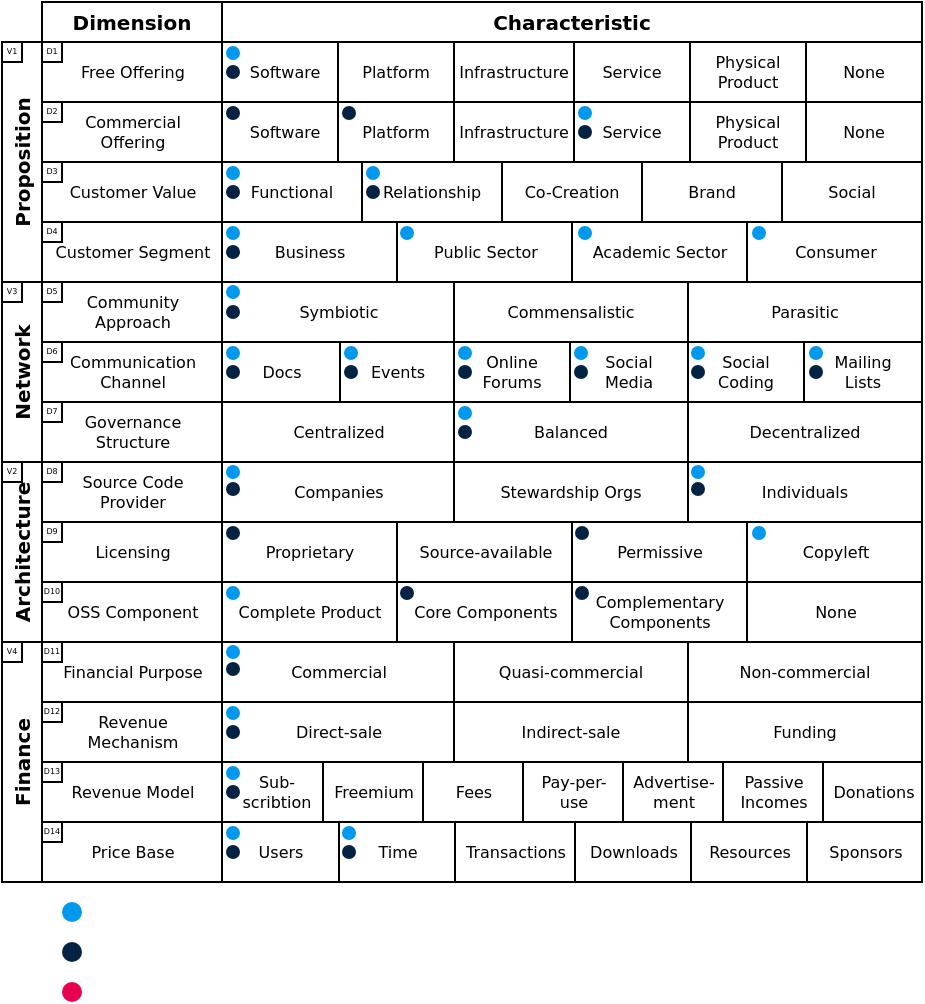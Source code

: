 <mxfile version="22.0.4" type="github">
  <diagram name="Page-1" id="SCQJHe9sd6EOSC_qQugK">
    <mxGraphModel dx="1155" dy="635" grid="1" gridSize="10" guides="1" tooltips="1" connect="1" arrows="1" fold="1" page="1" pageScale="1" pageWidth="1169" pageHeight="827" math="0" shadow="0">
      <root>
        <mxCell id="0" />
        <mxCell id="1" parent="0" />
        <mxCell id="ipYfFPXiMJlrNdfT-qaj-1" value="" style="rounded=0;whiteSpace=wrap;html=1;" vertex="1" parent="1">
          <mxGeometry x="350" y="114" width="440" height="436" as="geometry" />
        </mxCell>
        <mxCell id="ipYfFPXiMJlrNdfT-qaj-2" value="&lt;font style=&quot;font-size: 10px;&quot;&gt;Dimension&lt;/font&gt;" style="rounded=0;whiteSpace=wrap;html=1;fontFamily=DejaVu Sans;fontSource=https%3A%2F%2Fsfs.lukasgabriel.net%2FDejaVuSans.woff;fontSize=10;spacing=6;spacingTop=1;spacingLeft=1;spacingBottom=1;spacingRight=1;fontStyle=1" vertex="1" parent="1">
          <mxGeometry x="350" y="110" width="90" height="20" as="geometry" />
        </mxCell>
        <mxCell id="ipYfFPXiMJlrNdfT-qaj-3" value="&lt;font style=&quot;font-size: 10px;&quot;&gt;Characteristic&lt;/font&gt;" style="rounded=0;whiteSpace=wrap;html=1;fontFamily=DejaVu Sans;fontSource=https%3A%2F%2Fsfs.lukasgabriel.net%2FDejaVuSans.woff;fontSize=10;spacing=6;spacingTop=1;spacingLeft=1;spacingBottom=1;spacingRight=1;fontStyle=1" vertex="1" parent="1">
          <mxGeometry x="440" y="110" width="350" height="20" as="geometry" />
        </mxCell>
        <mxCell id="ipYfFPXiMJlrNdfT-qaj-19" value="Proposition" style="rounded=0;whiteSpace=wrap;html=1;horizontal=0;spacingTop=1;spacingLeft=1;spacingBottom=1;spacingRight=1;spacing=6;fontSize=10;fontFamily=DejaVu Sans;fontSource=https%3A%2F%2Fsfs.lukasgabriel.net%2FDejaVuSans.woff;fontStyle=1" vertex="1" parent="1">
          <mxGeometry x="330" y="130" width="20" height="120" as="geometry" />
        </mxCell>
        <mxCell id="ipYfFPXiMJlrNdfT-qaj-20" value="Network" style="rounded=0;whiteSpace=wrap;html=1;horizontal=0;spacingTop=1;spacingLeft=1;spacingBottom=1;spacingRight=1;spacing=6;fontSize=10;fontFamily=DejaVu Sans;fontSource=https%3A%2F%2Fsfs.lukasgabriel.net%2FDejaVuSans.woff;fontStyle=1" vertex="1" parent="1">
          <mxGeometry x="330" y="250" width="20" height="90" as="geometry" />
        </mxCell>
        <mxCell id="ipYfFPXiMJlrNdfT-qaj-21" value="Architecture" style="rounded=0;whiteSpace=wrap;html=1;horizontal=0;spacingTop=1;spacingLeft=1;spacingBottom=1;spacingRight=1;spacing=6;fontSize=10;fontFamily=DejaVu Sans;fontSource=https%3A%2F%2Fsfs.lukasgabriel.net%2FDejaVuSans.woff;fontStyle=1" vertex="1" parent="1">
          <mxGeometry x="330" y="340" width="20" height="90" as="geometry" />
        </mxCell>
        <mxCell id="ipYfFPXiMJlrNdfT-qaj-22" value="Finance" style="rounded=0;whiteSpace=wrap;html=1;horizontal=0;spacingTop=1;spacingLeft=1;spacingBottom=1;spacingRight=1;spacing=6;fontSize=10;fontFamily=DejaVu Sans;fontSource=https%3A%2F%2Fsfs.lukasgabriel.net%2FDejaVuSans.woff;fontStyle=1" vertex="1" parent="1">
          <mxGeometry x="330" y="430" width="20" height="120" as="geometry" />
        </mxCell>
        <mxCell id="ipYfFPXiMJlrNdfT-qaj-23" value="D6" style="group;fontSize=6;" vertex="1" connectable="0" parent="1">
          <mxGeometry x="350" y="130" width="90" height="420" as="geometry" />
        </mxCell>
        <mxCell id="ipYfFPXiMJlrNdfT-qaj-4" value="&lt;font style=&quot;font-size: 8px;&quot;&gt;Free Offering&lt;/font&gt;" style="rounded=0;whiteSpace=wrap;html=1;align=center;fontSize=8;fontFamily=DejaVu Sans;fontSource=https%3A%2F%2Fsfs.lukasgabriel.net%2FDejaVuSans.woff;fontColor=default;verticalAlign=middle;labelPosition=center;verticalLabelPosition=middle;spacing=6;spacingTop=1;spacingLeft=1;spacingBottom=1;" vertex="1" parent="ipYfFPXiMJlrNdfT-qaj-23">
          <mxGeometry width="90" height="30" as="geometry" />
        </mxCell>
        <mxCell id="ipYfFPXiMJlrNdfT-qaj-5" value="Commercial Offering" style="rounded=0;whiteSpace=wrap;html=1;fontSize=8;align=center;verticalAlign=middle;fontFamily=DejaVu Sans;fontSource=https%3A%2F%2Fsfs.lukasgabriel.net%2FDejaVuSans.woff;fontColor=default;labelPosition=center;verticalLabelPosition=middle;spacing=6;spacingTop=1;spacingLeft=1;spacingBottom=1;" vertex="1" parent="ipYfFPXiMJlrNdfT-qaj-23">
          <mxGeometry y="30" width="90" height="30" as="geometry" />
        </mxCell>
        <mxCell id="ipYfFPXiMJlrNdfT-qaj-6" value="Customer Value" style="rounded=0;whiteSpace=wrap;html=1;fontSize=8;align=center;verticalAlign=middle;fontFamily=DejaVu Sans;fontSource=https%3A%2F%2Fsfs.lukasgabriel.net%2FDejaVuSans.woff;fontColor=default;labelPosition=center;verticalLabelPosition=middle;spacing=6;spacingTop=1;spacingLeft=1;spacingBottom=1;" vertex="1" parent="ipYfFPXiMJlrNdfT-qaj-23">
          <mxGeometry y="60" width="90" height="30" as="geometry" />
        </mxCell>
        <mxCell id="ipYfFPXiMJlrNdfT-qaj-7" value="Customer Segment" style="rounded=0;whiteSpace=wrap;html=1;fontSize=8;align=center;verticalAlign=middle;fontFamily=DejaVu Sans;fontSource=https%3A%2F%2Fsfs.lukasgabriel.net%2FDejaVuSans.woff;fontColor=default;labelPosition=center;verticalLabelPosition=middle;spacing=6;spacingTop=1;spacingLeft=1;spacingBottom=1;" vertex="1" parent="ipYfFPXiMJlrNdfT-qaj-23">
          <mxGeometry y="90" width="90" height="30" as="geometry" />
        </mxCell>
        <mxCell id="ipYfFPXiMJlrNdfT-qaj-8" value="Community Approach" style="rounded=0;whiteSpace=wrap;html=1;fontSize=8;verticalAlign=middle;align=center;fontFamily=DejaVu Sans;fontSource=https%3A%2F%2Fsfs.lukasgabriel.net%2FDejaVuSans.woff;fontColor=default;labelPosition=center;verticalLabelPosition=middle;spacing=6;spacingTop=1;spacingLeft=1;spacingBottom=1;" vertex="1" parent="ipYfFPXiMJlrNdfT-qaj-23">
          <mxGeometry y="120" width="90" height="30" as="geometry" />
        </mxCell>
        <mxCell id="ipYfFPXiMJlrNdfT-qaj-9" value="Communication Channel" style="rounded=0;whiteSpace=wrap;html=1;fontSize=8;verticalAlign=middle;align=center;fontFamily=DejaVu Sans;fontSource=https%3A%2F%2Fsfs.lukasgabriel.net%2FDejaVuSans.woff;fontColor=default;labelPosition=center;verticalLabelPosition=middle;spacing=6;spacingTop=1;spacingLeft=1;spacingBottom=1;" vertex="1" parent="ipYfFPXiMJlrNdfT-qaj-23">
          <mxGeometry y="150" width="90" height="30" as="geometry" />
        </mxCell>
        <mxCell id="ipYfFPXiMJlrNdfT-qaj-10" value="Governance Structure" style="rounded=0;whiteSpace=wrap;html=1;fontSize=8;verticalAlign=middle;align=center;fontFamily=DejaVu Sans;fontSource=https%3A%2F%2Fsfs.lukasgabriel.net%2FDejaVuSans.woff;fontColor=default;labelPosition=center;verticalLabelPosition=middle;spacing=6;spacingTop=1;spacingLeft=1;spacingBottom=1;" vertex="1" parent="ipYfFPXiMJlrNdfT-qaj-23">
          <mxGeometry y="180" width="90" height="30" as="geometry" />
        </mxCell>
        <mxCell id="ipYfFPXiMJlrNdfT-qaj-11" value="Source Code Provider" style="rounded=0;whiteSpace=wrap;html=1;fontSize=8;align=center;fontFamily=DejaVu Sans;fontSource=https%3A%2F%2Fsfs.lukasgabriel.net%2FDejaVuSans.woff;fontColor=default;verticalAlign=middle;labelPosition=center;verticalLabelPosition=middle;spacing=6;spacingTop=1;spacingLeft=1;spacingBottom=1;" vertex="1" parent="ipYfFPXiMJlrNdfT-qaj-23">
          <mxGeometry y="210" width="90" height="30" as="geometry" />
        </mxCell>
        <mxCell id="ipYfFPXiMJlrNdfT-qaj-12" value="Licensing" style="rounded=0;whiteSpace=wrap;html=1;fontSize=8;align=center;fontFamily=DejaVu Sans;fontSource=https%3A%2F%2Fsfs.lukasgabriel.net%2FDejaVuSans.woff;fontColor=default;verticalAlign=middle;labelPosition=center;verticalLabelPosition=middle;spacing=6;spacingTop=1;spacingLeft=1;spacingBottom=1;" vertex="1" parent="ipYfFPXiMJlrNdfT-qaj-23">
          <mxGeometry y="240" width="90" height="30" as="geometry" />
        </mxCell>
        <mxCell id="ipYfFPXiMJlrNdfT-qaj-13" value="OSS Component" style="rounded=0;whiteSpace=wrap;html=1;fontSize=8;align=center;fontFamily=DejaVu Sans;fontSource=https%3A%2F%2Fsfs.lukasgabriel.net%2FDejaVuSans.woff;fontColor=default;verticalAlign=middle;labelPosition=center;verticalLabelPosition=middle;spacing=6;spacingTop=1;spacingLeft=1;spacingBottom=1;" vertex="1" parent="ipYfFPXiMJlrNdfT-qaj-23">
          <mxGeometry y="270" width="90" height="30" as="geometry" />
        </mxCell>
        <mxCell id="ipYfFPXiMJlrNdfT-qaj-14" value="Financial Purpose" style="rounded=0;whiteSpace=wrap;html=1;fontSize=8;align=center;fontFamily=DejaVu Sans;fontSource=https%3A%2F%2Fsfs.lukasgabriel.net%2FDejaVuSans.woff;fontColor=default;verticalAlign=middle;labelPosition=center;verticalLabelPosition=middle;spacing=6;spacingTop=1;spacingLeft=1;spacingBottom=1;" vertex="1" parent="ipYfFPXiMJlrNdfT-qaj-23">
          <mxGeometry y="300" width="90" height="30" as="geometry" />
        </mxCell>
        <mxCell id="ipYfFPXiMJlrNdfT-qaj-15" value="Revenue Mechanism" style="rounded=0;whiteSpace=wrap;html=1;fontSize=8;align=center;fontFamily=DejaVu Sans;fontSource=https%3A%2F%2Fsfs.lukasgabriel.net%2FDejaVuSans.woff;fontColor=default;verticalAlign=middle;labelPosition=center;verticalLabelPosition=middle;spacing=6;spacingTop=1;spacingLeft=1;spacingBottom=1;" vertex="1" parent="ipYfFPXiMJlrNdfT-qaj-23">
          <mxGeometry y="330" width="90" height="30" as="geometry" />
        </mxCell>
        <mxCell id="ipYfFPXiMJlrNdfT-qaj-16" value="Revenue Model" style="rounded=0;whiteSpace=wrap;html=1;fontSize=8;align=center;fontFamily=DejaVu Sans;fontSource=https%3A%2F%2Fsfs.lukasgabriel.net%2FDejaVuSans.woff;fontColor=default;verticalAlign=middle;labelPosition=center;verticalLabelPosition=middle;spacing=6;spacingTop=1;spacingLeft=1;spacingBottom=1;" vertex="1" parent="ipYfFPXiMJlrNdfT-qaj-23">
          <mxGeometry y="360" width="90" height="30" as="geometry" />
        </mxCell>
        <mxCell id="ipYfFPXiMJlrNdfT-qaj-17" value="Price Base" style="rounded=0;whiteSpace=wrap;html=1;fontSize=8;align=center;fontFamily=DejaVu Sans;fontSource=https%3A%2F%2Fsfs.lukasgabriel.net%2FDejaVuSans.woff;fontColor=default;verticalAlign=middle;labelPosition=center;verticalLabelPosition=middle;spacing=6;spacingTop=1;spacingLeft=1;spacingBottom=1;" vertex="1" parent="ipYfFPXiMJlrNdfT-qaj-23">
          <mxGeometry y="390" width="90" height="30" as="geometry" />
        </mxCell>
        <mxCell id="ipYfFPXiMJlrNdfT-qaj-24" value="D1" style="rounded=0;whiteSpace=wrap;html=1;fontSize=4;fontFamily=DejaVu Sans;fontSource=https%3A%2F%2Fsfs.lukasgabriel.net%2FDejaVuSans.woff;" vertex="1" parent="ipYfFPXiMJlrNdfT-qaj-23">
          <mxGeometry width="10" height="10" as="geometry" />
        </mxCell>
        <mxCell id="ipYfFPXiMJlrNdfT-qaj-57" value="D2" style="rounded=0;whiteSpace=wrap;html=1;fontSize=4;fontFamily=DejaVu Sans;fontSource=https%3A%2F%2Fsfs.lukasgabriel.net%2FDejaVuSans.woff;" vertex="1" parent="ipYfFPXiMJlrNdfT-qaj-23">
          <mxGeometry y="30" width="10" height="10" as="geometry" />
        </mxCell>
        <mxCell id="ipYfFPXiMJlrNdfT-qaj-58" value="D3" style="rounded=0;whiteSpace=wrap;html=1;fontSize=4;fontFamily=DejaVu Sans;fontSource=https%3A%2F%2Fsfs.lukasgabriel.net%2FDejaVuSans.woff;" vertex="1" parent="ipYfFPXiMJlrNdfT-qaj-23">
          <mxGeometry y="60" width="10" height="10" as="geometry" />
        </mxCell>
        <mxCell id="ipYfFPXiMJlrNdfT-qaj-59" value="D4" style="rounded=0;whiteSpace=wrap;html=1;fontSize=4;fontFamily=DejaVu Sans;fontSource=https%3A%2F%2Fsfs.lukasgabriel.net%2FDejaVuSans.woff;" vertex="1" parent="ipYfFPXiMJlrNdfT-qaj-23">
          <mxGeometry y="90" width="10" height="10" as="geometry" />
        </mxCell>
        <mxCell id="ipYfFPXiMJlrNdfT-qaj-60" value="D5" style="rounded=0;whiteSpace=wrap;html=1;fontSize=4;fontFamily=DejaVu Sans;fontSource=https%3A%2F%2Fsfs.lukasgabriel.net%2FDejaVuSans.woff;" vertex="1" parent="ipYfFPXiMJlrNdfT-qaj-23">
          <mxGeometry y="120" width="10" height="10" as="geometry" />
        </mxCell>
        <mxCell id="ipYfFPXiMJlrNdfT-qaj-61" value="D6" style="rounded=0;whiteSpace=wrap;html=1;fontSize=4;fontFamily=DejaVu Sans;fontSource=https%3A%2F%2Fsfs.lukasgabriel.net%2FDejaVuSans.woff;" vertex="1" parent="ipYfFPXiMJlrNdfT-qaj-23">
          <mxGeometry y="150" width="10" height="10" as="geometry" />
        </mxCell>
        <mxCell id="ipYfFPXiMJlrNdfT-qaj-62" value="D7" style="rounded=0;whiteSpace=wrap;html=1;fontSize=4;fontFamily=DejaVu Sans;fontSource=https%3A%2F%2Fsfs.lukasgabriel.net%2FDejaVuSans.woff;" vertex="1" parent="ipYfFPXiMJlrNdfT-qaj-23">
          <mxGeometry y="180" width="10" height="10" as="geometry" />
        </mxCell>
        <mxCell id="ipYfFPXiMJlrNdfT-qaj-63" value="D8" style="rounded=0;whiteSpace=wrap;html=1;fontSize=4;fontFamily=DejaVu Sans;fontSource=https%3A%2F%2Fsfs.lukasgabriel.net%2FDejaVuSans.woff;" vertex="1" parent="ipYfFPXiMJlrNdfT-qaj-23">
          <mxGeometry y="210" width="10" height="10" as="geometry" />
        </mxCell>
        <mxCell id="ipYfFPXiMJlrNdfT-qaj-64" value="D9" style="rounded=0;whiteSpace=wrap;html=1;fontSize=4;fontFamily=DejaVu Sans;fontSource=https%3A%2F%2Fsfs.lukasgabriel.net%2FDejaVuSans.woff;" vertex="1" parent="ipYfFPXiMJlrNdfT-qaj-23">
          <mxGeometry y="240" width="10" height="10" as="geometry" />
        </mxCell>
        <mxCell id="ipYfFPXiMJlrNdfT-qaj-65" value="D10" style="rounded=0;whiteSpace=wrap;html=1;fontSize=4;fontFamily=DejaVu Sans;fontSource=https%3A%2F%2Fsfs.lukasgabriel.net%2FDejaVuSans.woff;" vertex="1" parent="ipYfFPXiMJlrNdfT-qaj-23">
          <mxGeometry y="270" width="10" height="10" as="geometry" />
        </mxCell>
        <mxCell id="ipYfFPXiMJlrNdfT-qaj-66" value="D11" style="rounded=0;whiteSpace=wrap;html=1;fontSize=4;fontFamily=DejaVu Sans;fontSource=https%3A%2F%2Fsfs.lukasgabriel.net%2FDejaVuSans.woff;" vertex="1" parent="ipYfFPXiMJlrNdfT-qaj-23">
          <mxGeometry y="300" width="10" height="10" as="geometry" />
        </mxCell>
        <mxCell id="ipYfFPXiMJlrNdfT-qaj-67" value="D12" style="rounded=0;whiteSpace=wrap;html=1;fontSize=4;fontFamily=DejaVu Sans;fontSource=https%3A%2F%2Fsfs.lukasgabriel.net%2FDejaVuSans.woff;" vertex="1" parent="ipYfFPXiMJlrNdfT-qaj-23">
          <mxGeometry y="330" width="10" height="10" as="geometry" />
        </mxCell>
        <mxCell id="ipYfFPXiMJlrNdfT-qaj-68" value="D13" style="rounded=0;whiteSpace=wrap;html=1;fontSize=4;fontFamily=DejaVu Sans;fontSource=https%3A%2F%2Fsfs.lukasgabriel.net%2FDejaVuSans.woff;" vertex="1" parent="ipYfFPXiMJlrNdfT-qaj-23">
          <mxGeometry y="360" width="10" height="10" as="geometry" />
        </mxCell>
        <mxCell id="ipYfFPXiMJlrNdfT-qaj-69" value="D14" style="rounded=0;whiteSpace=wrap;html=1;fontSize=4;fontFamily=DejaVu Sans;fontSource=https%3A%2F%2Fsfs.lukasgabriel.net%2FDejaVuSans.woff;" vertex="1" parent="ipYfFPXiMJlrNdfT-qaj-23">
          <mxGeometry y="390" width="10" height="10" as="geometry" />
        </mxCell>
        <mxCell id="ipYfFPXiMJlrNdfT-qaj-99" value="V3" style="rounded=0;whiteSpace=wrap;html=1;fontSize=4;fontFamily=DejaVu Sans;fontSource=https%3A%2F%2Fsfs.lukasgabriel.net%2FDejaVuSans.woff;" vertex="1" parent="1">
          <mxGeometry x="330" y="250" width="10" height="10" as="geometry" />
        </mxCell>
        <mxCell id="ipYfFPXiMJlrNdfT-qaj-100" value="V2" style="rounded=0;whiteSpace=wrap;html=1;fontSize=4;fontFamily=DejaVu Sans;fontSource=https%3A%2F%2Fsfs.lukasgabriel.net%2FDejaVuSans.woff;" vertex="1" parent="1">
          <mxGeometry x="330" y="340" width="10" height="10" as="geometry" />
        </mxCell>
        <mxCell id="ipYfFPXiMJlrNdfT-qaj-101" value="V4" style="rounded=0;whiteSpace=wrap;html=1;fontSize=4;fontFamily=DejaVu Sans;fontSource=https%3A%2F%2Fsfs.lukasgabriel.net%2FDejaVuSans.woff;" vertex="1" parent="1">
          <mxGeometry x="330" y="430" width="10" height="10" as="geometry" />
        </mxCell>
        <mxCell id="ipYfFPXiMJlrNdfT-qaj-102" value="V1" style="rounded=0;whiteSpace=wrap;html=1;fontSize=4;fontFamily=DejaVu Sans;fontSource=https%3A%2F%2Fsfs.lukasgabriel.net%2FDejaVuSans.woff;" vertex="1" parent="1">
          <mxGeometry x="330" y="130" width="10" height="10" as="geometry" />
        </mxCell>
        <mxCell id="ipYfFPXiMJlrNdfT-qaj-103" value="Software" style="rounded=0;whiteSpace=wrap;html=1;fontSize=8;fontFamily=DejaVu Sans;fontSource=https%3A%2F%2Fsfs.lukasgabriel.net%2FDejaVuSans.woff;spacingTop=1;spacingLeft=1;spacingBottom=1;spacingRight=1;spacing=6;verticalAlign=middle;" vertex="1" parent="1">
          <mxGeometry x="440" y="130" width="63" height="30" as="geometry" />
        </mxCell>
        <mxCell id="ipYfFPXiMJlrNdfT-qaj-104" value="Platform" style="rounded=0;whiteSpace=wrap;html=1;fontSize=8;fontFamily=DejaVu Sans;fontSource=https%3A%2F%2Fsfs.lukasgabriel.net%2FDejaVuSans.woff;spacingTop=1;spacingLeft=1;spacingBottom=1;spacingRight=1;spacing=6;verticalAlign=middle;" vertex="1" parent="1">
          <mxGeometry x="498" y="130" width="58" height="30" as="geometry" />
        </mxCell>
        <mxCell id="ipYfFPXiMJlrNdfT-qaj-105" value="Infrastructure" style="rounded=0;whiteSpace=wrap;html=1;fontSize=8;fontFamily=DejaVu Sans;fontSource=https%3A%2F%2Fsfs.lukasgabriel.net%2FDejaVuSans.woff;spacingTop=1;spacingLeft=1;spacingBottom=1;spacingRight=1;spacing=6;align=center;verticalAlign=middle;" vertex="1" parent="1">
          <mxGeometry x="556" y="130" width="60" height="30" as="geometry" />
        </mxCell>
        <mxCell id="ipYfFPXiMJlrNdfT-qaj-106" value="Service" style="rounded=0;whiteSpace=wrap;html=1;fontSize=8;fontFamily=DejaVu Sans;fontSource=https%3A%2F%2Fsfs.lukasgabriel.net%2FDejaVuSans.woff;spacingTop=1;spacingLeft=1;spacingBottom=1;spacingRight=1;spacing=6;verticalAlign=middle;" vertex="1" parent="1">
          <mxGeometry x="616" y="130" width="58" height="30" as="geometry" />
        </mxCell>
        <mxCell id="ipYfFPXiMJlrNdfT-qaj-107" value="Physical Product" style="rounded=0;whiteSpace=wrap;html=1;fontSize=8;fontFamily=DejaVu Sans;fontSource=https%3A%2F%2Fsfs.lukasgabriel.net%2FDejaVuSans.woff;spacingTop=1;spacingLeft=1;spacingBottom=1;spacingRight=1;spacing=6;verticalAlign=middle;" vertex="1" parent="1">
          <mxGeometry x="674" y="130" width="58" height="30" as="geometry" />
        </mxCell>
        <mxCell id="ipYfFPXiMJlrNdfT-qaj-108" value="Software" style="rounded=0;whiteSpace=wrap;html=1;fontSize=8;fontFamily=DejaVu Sans;fontSource=https%3A%2F%2Fsfs.lukasgabriel.net%2FDejaVuSans.woff;spacingTop=1;spacingLeft=1;spacingBottom=1;spacingRight=1;spacing=6;verticalAlign=middle;" vertex="1" parent="1">
          <mxGeometry x="440" y="160" width="63" height="30" as="geometry" />
        </mxCell>
        <mxCell id="ipYfFPXiMJlrNdfT-qaj-109" value="Platform" style="rounded=0;whiteSpace=wrap;html=1;fontSize=8;fontFamily=DejaVu Sans;fontSource=https%3A%2F%2Fsfs.lukasgabriel.net%2FDejaVuSans.woff;spacingTop=1;spacingLeft=1;spacingBottom=1;spacingRight=1;spacing=6;verticalAlign=middle;" vertex="1" parent="1">
          <mxGeometry x="498" y="160" width="58" height="30" as="geometry" />
        </mxCell>
        <mxCell id="ipYfFPXiMJlrNdfT-qaj-110" value="Infrastructure" style="rounded=0;whiteSpace=wrap;html=1;fontSize=8;fontFamily=DejaVu Sans;fontSource=https%3A%2F%2Fsfs.lukasgabriel.net%2FDejaVuSans.woff;spacingTop=1;spacingLeft=1;spacingBottom=1;spacingRight=1;spacing=6;align=center;verticalAlign=middle;" vertex="1" parent="1">
          <mxGeometry x="556" y="160" width="60" height="30" as="geometry" />
        </mxCell>
        <mxCell id="ipYfFPXiMJlrNdfT-qaj-111" value="Service" style="rounded=0;whiteSpace=wrap;html=1;fontSize=8;fontFamily=DejaVu Sans;fontSource=https%3A%2F%2Fsfs.lukasgabriel.net%2FDejaVuSans.woff;spacingTop=1;spacingLeft=1;spacingBottom=1;spacingRight=1;spacing=6;verticalAlign=middle;" vertex="1" parent="1">
          <mxGeometry x="616" y="160" width="58" height="30" as="geometry" />
        </mxCell>
        <mxCell id="ipYfFPXiMJlrNdfT-qaj-112" value="Physical Product" style="rounded=0;whiteSpace=wrap;html=1;fontSize=8;fontFamily=DejaVu Sans;fontSource=https%3A%2F%2Fsfs.lukasgabriel.net%2FDejaVuSans.woff;spacingTop=1;spacingLeft=1;spacingBottom=1;spacingRight=1;spacing=6;verticalAlign=middle;" vertex="1" parent="1">
          <mxGeometry x="674" y="160" width="58" height="30" as="geometry" />
        </mxCell>
        <mxCell id="ipYfFPXiMJlrNdfT-qaj-113" value="None" style="rounded=0;whiteSpace=wrap;html=1;fontSize=8;fontFamily=DejaVu Sans;fontSource=https%3A%2F%2Fsfs.lukasgabriel.net%2FDejaVuSans.woff;spacingTop=1;spacingLeft=1;spacingBottom=1;spacingRight=1;spacing=6;verticalAlign=middle;" vertex="1" parent="1">
          <mxGeometry x="732" y="130" width="58" height="30" as="geometry" />
        </mxCell>
        <mxCell id="ipYfFPXiMJlrNdfT-qaj-114" value="None" style="rounded=0;whiteSpace=wrap;html=1;fontSize=8;fontFamily=DejaVu Sans;fontSource=https%3A%2F%2Fsfs.lukasgabriel.net%2FDejaVuSans.woff;spacingTop=1;spacingLeft=1;spacingBottom=1;spacingRight=1;spacing=6;verticalAlign=middle;" vertex="1" parent="1">
          <mxGeometry x="732" y="160" width="58" height="30" as="geometry" />
        </mxCell>
        <mxCell id="ipYfFPXiMJlrNdfT-qaj-115" value="Functional" style="rounded=0;whiteSpace=wrap;html=1;fontSize=8;fontFamily=DejaVu Sans;fontSource=https%3A%2F%2Fsfs.lukasgabriel.net%2FDejaVuSans.woff;spacingTop=1;spacingLeft=1;spacingBottom=1;spacingRight=1;spacing=6;verticalAlign=middle;" vertex="1" parent="1">
          <mxGeometry x="440" y="190" width="70" height="30" as="geometry" />
        </mxCell>
        <mxCell id="ipYfFPXiMJlrNdfT-qaj-116" value="Relationship" style="rounded=0;whiteSpace=wrap;html=1;fontSize=8;fontFamily=DejaVu Sans;fontSource=https%3A%2F%2Fsfs.lukasgabriel.net%2FDejaVuSans.woff;spacingTop=1;spacingLeft=1;spacingBottom=1;spacingRight=1;spacing=6;verticalAlign=middle;" vertex="1" parent="1">
          <mxGeometry x="510" y="190" width="70" height="30" as="geometry" />
        </mxCell>
        <mxCell id="ipYfFPXiMJlrNdfT-qaj-117" value="Co-Creation" style="rounded=0;whiteSpace=wrap;html=1;fontSize=8;fontFamily=DejaVu Sans;fontSource=https%3A%2F%2Fsfs.lukasgabriel.net%2FDejaVuSans.woff;spacingTop=1;spacingLeft=1;spacingBottom=1;spacingRight=1;spacing=6;verticalAlign=middle;" vertex="1" parent="1">
          <mxGeometry x="580" y="190" width="70" height="30" as="geometry" />
        </mxCell>
        <mxCell id="ipYfFPXiMJlrNdfT-qaj-118" value="Brand" style="rounded=0;whiteSpace=wrap;html=1;fontSize=8;fontFamily=DejaVu Sans;fontSource=https%3A%2F%2Fsfs.lukasgabriel.net%2FDejaVuSans.woff;spacingTop=1;spacingLeft=1;spacingBottom=1;spacingRight=1;spacing=6;verticalAlign=middle;" vertex="1" parent="1">
          <mxGeometry x="650" y="190" width="70" height="30" as="geometry" />
        </mxCell>
        <mxCell id="ipYfFPXiMJlrNdfT-qaj-119" value="Social" style="rounded=0;whiteSpace=wrap;html=1;fontSize=8;fontFamily=DejaVu Sans;fontSource=https%3A%2F%2Fsfs.lukasgabriel.net%2FDejaVuSans.woff;spacingTop=1;spacingLeft=1;spacingBottom=1;spacingRight=1;spacing=6;verticalAlign=middle;" vertex="1" parent="1">
          <mxGeometry x="720" y="190" width="70" height="30" as="geometry" />
        </mxCell>
        <mxCell id="ipYfFPXiMJlrNdfT-qaj-120" value="Business" style="rounded=0;whiteSpace=wrap;html=1;fontSize=8;fontFamily=DejaVu Sans;fontSource=https%3A%2F%2Fsfs.lukasgabriel.net%2FDejaVuSans.woff;spacingTop=1;spacingLeft=1;spacingBottom=1;spacingRight=1;spacing=6;verticalAlign=middle;" vertex="1" parent="1">
          <mxGeometry x="440" y="220" width="87.5" height="30" as="geometry" />
        </mxCell>
        <mxCell id="ipYfFPXiMJlrNdfT-qaj-124" value="Public Sector" style="rounded=0;whiteSpace=wrap;html=1;fontSize=8;fontFamily=DejaVu Sans;fontSource=https%3A%2F%2Fsfs.lukasgabriel.net%2FDejaVuSans.woff;spacingTop=1;spacingLeft=1;spacingBottom=1;spacingRight=1;spacing=6;verticalAlign=middle;" vertex="1" parent="1">
          <mxGeometry x="527.5" y="220" width="87.5" height="30" as="geometry" />
        </mxCell>
        <mxCell id="ipYfFPXiMJlrNdfT-qaj-127" value="Academic Sector" style="rounded=0;whiteSpace=wrap;html=1;fontSize=8;fontFamily=DejaVu Sans;fontSource=https%3A%2F%2Fsfs.lukasgabriel.net%2FDejaVuSans.woff;spacingTop=1;spacingLeft=1;spacingBottom=1;spacingRight=1;spacing=6;verticalAlign=middle;" vertex="1" parent="1">
          <mxGeometry x="615" y="220" width="87.5" height="30" as="geometry" />
        </mxCell>
        <mxCell id="ipYfFPXiMJlrNdfT-qaj-128" value="Consumer" style="rounded=0;whiteSpace=wrap;html=1;fontSize=8;fontFamily=DejaVu Sans;fontSource=https%3A%2F%2Fsfs.lukasgabriel.net%2FDejaVuSans.woff;spacingTop=1;spacingLeft=1;spacingBottom=1;spacingRight=1;spacing=6;verticalAlign=middle;" vertex="1" parent="1">
          <mxGeometry x="702.5" y="220" width="87.5" height="30" as="geometry" />
        </mxCell>
        <mxCell id="ipYfFPXiMJlrNdfT-qaj-129" value="Symbiotic" style="rounded=0;whiteSpace=wrap;html=1;fontSize=8;fontFamily=DejaVu Sans;fontSource=https%3A%2F%2Fsfs.lukasgabriel.net%2FDejaVuSans.woff;spacingTop=1;spacingLeft=1;spacingBottom=1;spacingRight=1;spacing=6;verticalAlign=middle;" vertex="1" parent="1">
          <mxGeometry x="440" y="250" width="117" height="30" as="geometry" />
        </mxCell>
        <mxCell id="ipYfFPXiMJlrNdfT-qaj-132" value="Commensalistic" style="rounded=0;whiteSpace=wrap;html=1;fontSize=8;fontFamily=DejaVu Sans;fontSource=https%3A%2F%2Fsfs.lukasgabriel.net%2FDejaVuSans.woff;spacingTop=1;spacingLeft=1;spacingBottom=1;spacingRight=1;spacing=6;verticalAlign=middle;" vertex="1" parent="1">
          <mxGeometry x="556" y="250" width="117" height="30" as="geometry" />
        </mxCell>
        <mxCell id="ipYfFPXiMJlrNdfT-qaj-133" value="Parasitic" style="rounded=0;whiteSpace=wrap;html=1;fontSize=8;fontFamily=DejaVu Sans;fontSource=https%3A%2F%2Fsfs.lukasgabriel.net%2FDejaVuSans.woff;spacingTop=1;spacingLeft=1;spacingBottom=1;spacingRight=1;spacing=6;verticalAlign=middle;" vertex="1" parent="1">
          <mxGeometry x="673" y="250" width="117" height="30" as="geometry" />
        </mxCell>
        <mxCell id="ipYfFPXiMJlrNdfT-qaj-134" value="Docs" style="rounded=0;whiteSpace=wrap;html=1;fontSize=8;fontFamily=DejaVu Sans;fontSource=https%3A%2F%2Fsfs.lukasgabriel.net%2FDejaVuSans.woff;spacingTop=1;spacingLeft=1;spacingBottom=1;spacingRight=1;spacing=6;verticalAlign=middle;" vertex="1" parent="1">
          <mxGeometry x="440" y="280" width="60" height="30" as="geometry" />
        </mxCell>
        <mxCell id="ipYfFPXiMJlrNdfT-qaj-135" value="Events" style="rounded=0;whiteSpace=wrap;html=1;fontSize=8;fontFamily=DejaVu Sans;fontSource=https%3A%2F%2Fsfs.lukasgabriel.net%2FDejaVuSans.woff;spacingTop=1;spacingLeft=1;spacingBottom=1;spacingRight=1;spacing=6;verticalAlign=middle;" vertex="1" parent="1">
          <mxGeometry x="499" y="280" width="58" height="30" as="geometry" />
        </mxCell>
        <mxCell id="ipYfFPXiMJlrNdfT-qaj-136" value="Online Forums" style="rounded=0;whiteSpace=wrap;html=1;fontSize=8;fontFamily=DejaVu Sans;fontSource=https%3A%2F%2Fsfs.lukasgabriel.net%2FDejaVuSans.woff;spacingTop=1;spacingLeft=1;spacingBottom=1;spacingRight=1;spacing=6;verticalAlign=middle;" vertex="1" parent="1">
          <mxGeometry x="556" y="280" width="58" height="30" as="geometry" />
        </mxCell>
        <mxCell id="ipYfFPXiMJlrNdfT-qaj-137" value="Social Media" style="rounded=0;whiteSpace=wrap;html=1;fontSize=8;fontFamily=DejaVu Sans;fontSource=https%3A%2F%2Fsfs.lukasgabriel.net%2FDejaVuSans.woff;spacingTop=1;spacingLeft=1;spacingBottom=1;spacingRight=1;spacing=6;verticalAlign=middle;" vertex="1" parent="1">
          <mxGeometry x="614" y="280" width="59" height="30" as="geometry" />
        </mxCell>
        <mxCell id="ipYfFPXiMJlrNdfT-qaj-138" value="Social Coding" style="rounded=0;whiteSpace=wrap;html=1;fontSize=8;fontFamily=DejaVu Sans;fontSource=https%3A%2F%2Fsfs.lukasgabriel.net%2FDejaVuSans.woff;spacingTop=1;spacingLeft=1;spacingBottom=1;spacingRight=1;spacing=6;verticalAlign=middle;" vertex="1" parent="1">
          <mxGeometry x="673" y="280" width="58" height="30" as="geometry" />
        </mxCell>
        <mxCell id="ipYfFPXiMJlrNdfT-qaj-139" value="Mailing Lists" style="rounded=0;whiteSpace=wrap;html=1;fontSize=8;fontFamily=DejaVu Sans;fontSource=https%3A%2F%2Fsfs.lukasgabriel.net%2FDejaVuSans.woff;spacingTop=1;spacingLeft=1;spacingBottom=1;spacingRight=1;spacing=6;verticalAlign=middle;" vertex="1" parent="1">
          <mxGeometry x="731" y="280" width="59" height="30" as="geometry" />
        </mxCell>
        <mxCell id="ipYfFPXiMJlrNdfT-qaj-140" value="Centralized" style="rounded=0;whiteSpace=wrap;html=1;fontSize=8;fontFamily=DejaVu Sans;fontSource=https%3A%2F%2Fsfs.lukasgabriel.net%2FDejaVuSans.woff;spacingTop=1;spacingLeft=1;spacingBottom=1;spacingRight=1;spacing=6;verticalAlign=middle;" vertex="1" parent="1">
          <mxGeometry x="440" y="310" width="117" height="30" as="geometry" />
        </mxCell>
        <mxCell id="ipYfFPXiMJlrNdfT-qaj-141" value="Balanced" style="rounded=0;whiteSpace=wrap;html=1;fontSize=8;fontFamily=DejaVu Sans;fontSource=https%3A%2F%2Fsfs.lukasgabriel.net%2FDejaVuSans.woff;spacingTop=1;spacingLeft=1;spacingBottom=1;spacingRight=1;spacing=6;verticalAlign=middle;" vertex="1" parent="1">
          <mxGeometry x="556" y="310" width="117" height="30" as="geometry" />
        </mxCell>
        <mxCell id="ipYfFPXiMJlrNdfT-qaj-142" value="Decentralized" style="rounded=0;whiteSpace=wrap;html=1;fontSize=8;fontFamily=DejaVu Sans;fontSource=https%3A%2F%2Fsfs.lukasgabriel.net%2FDejaVuSans.woff;spacingTop=1;spacingLeft=1;spacingBottom=1;spacingRight=1;spacing=6;verticalAlign=middle;" vertex="1" parent="1">
          <mxGeometry x="673" y="310" width="117" height="30" as="geometry" />
        </mxCell>
        <mxCell id="ipYfFPXiMJlrNdfT-qaj-143" value="Companies" style="rounded=0;whiteSpace=wrap;html=1;fontSize=8;fontFamily=DejaVu Sans;fontSource=https%3A%2F%2Fsfs.lukasgabriel.net%2FDejaVuSans.woff;spacingTop=1;spacingLeft=1;spacingBottom=1;spacingRight=1;spacing=6;verticalAlign=middle;" vertex="1" parent="1">
          <mxGeometry x="440" y="340" width="117" height="30" as="geometry" />
        </mxCell>
        <mxCell id="ipYfFPXiMJlrNdfT-qaj-144" value="Stewardship Orgs" style="rounded=0;whiteSpace=wrap;html=1;fontSize=8;fontFamily=DejaVu Sans;fontSource=https%3A%2F%2Fsfs.lukasgabriel.net%2FDejaVuSans.woff;spacingTop=1;spacingLeft=1;spacingBottom=1;spacingRight=1;spacing=6;verticalAlign=middle;" vertex="1" parent="1">
          <mxGeometry x="556" y="340" width="117" height="30" as="geometry" />
        </mxCell>
        <mxCell id="ipYfFPXiMJlrNdfT-qaj-145" value="Individuals" style="rounded=0;whiteSpace=wrap;html=1;fontSize=8;fontFamily=DejaVu Sans;fontSource=https%3A%2F%2Fsfs.lukasgabriel.net%2FDejaVuSans.woff;spacingTop=1;spacingLeft=1;spacingBottom=1;spacingRight=1;spacing=6;verticalAlign=middle;" vertex="1" parent="1">
          <mxGeometry x="673" y="340" width="117" height="30" as="geometry" />
        </mxCell>
        <mxCell id="ipYfFPXiMJlrNdfT-qaj-147" value="Proprietary" style="rounded=0;whiteSpace=wrap;html=1;fontSize=8;fontFamily=DejaVu Sans;fontSource=https%3A%2F%2Fsfs.lukasgabriel.net%2FDejaVuSans.woff;spacingTop=1;spacingLeft=1;spacingBottom=1;spacingRight=1;spacing=6;verticalAlign=middle;" vertex="1" parent="1">
          <mxGeometry x="440" y="370" width="87.5" height="30" as="geometry" />
        </mxCell>
        <mxCell id="ipYfFPXiMJlrNdfT-qaj-148" value="Source-available" style="rounded=0;whiteSpace=wrap;html=1;fontSize=8;fontFamily=DejaVu Sans;fontSource=https%3A%2F%2Fsfs.lukasgabriel.net%2FDejaVuSans.woff;spacingTop=1;spacingLeft=1;spacingBottom=1;spacingRight=1;spacing=6;verticalAlign=middle;" vertex="1" parent="1">
          <mxGeometry x="527.5" y="370" width="87.5" height="30" as="geometry" />
        </mxCell>
        <mxCell id="ipYfFPXiMJlrNdfT-qaj-149" value="Permissive" style="rounded=0;whiteSpace=wrap;html=1;fontSize=8;fontFamily=DejaVu Sans;fontSource=https%3A%2F%2Fsfs.lukasgabriel.net%2FDejaVuSans.woff;spacingTop=1;spacingLeft=1;spacingBottom=1;spacingRight=1;spacing=6;verticalAlign=middle;" vertex="1" parent="1">
          <mxGeometry x="615" y="370" width="87.5" height="30" as="geometry" />
        </mxCell>
        <mxCell id="ipYfFPXiMJlrNdfT-qaj-150" value="Copyleft" style="rounded=0;whiteSpace=wrap;html=1;fontSize=8;fontFamily=DejaVu Sans;fontSource=https%3A%2F%2Fsfs.lukasgabriel.net%2FDejaVuSans.woff;spacingTop=1;spacingLeft=1;spacingBottom=1;spacingRight=1;spacing=6;verticalAlign=middle;" vertex="1" parent="1">
          <mxGeometry x="702.5" y="370" width="87.5" height="30" as="geometry" />
        </mxCell>
        <mxCell id="ipYfFPXiMJlrNdfT-qaj-151" value="Complete Product" style="rounded=0;whiteSpace=wrap;html=1;fontSize=8;fontFamily=DejaVu Sans;fontSource=https%3A%2F%2Fsfs.lukasgabriel.net%2FDejaVuSans.woff;spacingTop=1;spacingLeft=1;spacingBottom=1;spacingRight=1;spacing=6;verticalAlign=middle;" vertex="1" parent="1">
          <mxGeometry x="440" y="400" width="87.5" height="30" as="geometry" />
        </mxCell>
        <mxCell id="ipYfFPXiMJlrNdfT-qaj-152" value="Core Components" style="rounded=0;whiteSpace=wrap;html=1;fontSize=8;fontFamily=DejaVu Sans;fontSource=https%3A%2F%2Fsfs.lukasgabriel.net%2FDejaVuSans.woff;spacingTop=1;spacingLeft=1;spacingBottom=1;spacingRight=1;spacing=6;verticalAlign=middle;" vertex="1" parent="1">
          <mxGeometry x="527.5" y="400" width="87.5" height="30" as="geometry" />
        </mxCell>
        <mxCell id="ipYfFPXiMJlrNdfT-qaj-153" value="Complementary Components" style="rounded=0;whiteSpace=wrap;html=1;fontSize=8;fontFamily=DejaVu Sans;fontSource=https%3A%2F%2Fsfs.lukasgabriel.net%2FDejaVuSans.woff;spacingTop=1;spacingLeft=1;spacingBottom=1;spacingRight=1;spacing=6;verticalAlign=middle;" vertex="1" parent="1">
          <mxGeometry x="615" y="400" width="87.5" height="30" as="geometry" />
        </mxCell>
        <mxCell id="ipYfFPXiMJlrNdfT-qaj-154" value="None" style="rounded=0;whiteSpace=wrap;html=1;fontSize=8;fontFamily=DejaVu Sans;fontSource=https%3A%2F%2Fsfs.lukasgabriel.net%2FDejaVuSans.woff;spacingTop=1;spacingLeft=1;spacingBottom=1;spacingRight=1;spacing=6;verticalAlign=middle;" vertex="1" parent="1">
          <mxGeometry x="702.5" y="400" width="87.5" height="30" as="geometry" />
        </mxCell>
        <mxCell id="ipYfFPXiMJlrNdfT-qaj-155" value="Commercial" style="rounded=0;whiteSpace=wrap;html=1;fontSize=8;fontFamily=DejaVu Sans;fontSource=https%3A%2F%2Fsfs.lukasgabriel.net%2FDejaVuSans.woff;spacingTop=1;spacingLeft=1;spacingBottom=1;spacingRight=1;spacing=6;verticalAlign=middle;" vertex="1" parent="1">
          <mxGeometry x="440" y="430" width="117" height="30" as="geometry" />
        </mxCell>
        <mxCell id="ipYfFPXiMJlrNdfT-qaj-156" value="Quasi-commercial" style="rounded=0;whiteSpace=wrap;html=1;fontSize=8;fontFamily=DejaVu Sans;fontSource=https%3A%2F%2Fsfs.lukasgabriel.net%2FDejaVuSans.woff;spacingTop=1;spacingLeft=1;spacingBottom=1;spacingRight=1;spacing=6;verticalAlign=middle;" vertex="1" parent="1">
          <mxGeometry x="556" y="430" width="117" height="30" as="geometry" />
        </mxCell>
        <mxCell id="ipYfFPXiMJlrNdfT-qaj-157" value="Non-commercial" style="rounded=0;whiteSpace=wrap;html=1;fontSize=8;fontFamily=DejaVu Sans;fontSource=https%3A%2F%2Fsfs.lukasgabriel.net%2FDejaVuSans.woff;spacingTop=1;spacingLeft=1;spacingBottom=1;spacingRight=1;spacing=6;verticalAlign=middle;" vertex="1" parent="1">
          <mxGeometry x="673" y="430" width="117" height="30" as="geometry" />
        </mxCell>
        <mxCell id="ipYfFPXiMJlrNdfT-qaj-158" value="Direct-sale" style="rounded=0;whiteSpace=wrap;html=1;fontSize=8;fontFamily=DejaVu Sans;fontSource=https%3A%2F%2Fsfs.lukasgabriel.net%2FDejaVuSans.woff;spacingTop=1;spacingLeft=1;spacingBottom=1;spacingRight=1;spacing=6;verticalAlign=middle;" vertex="1" parent="1">
          <mxGeometry x="440" y="460" width="117" height="30" as="geometry" />
        </mxCell>
        <mxCell id="ipYfFPXiMJlrNdfT-qaj-159" value="Indirect-sale" style="rounded=0;whiteSpace=wrap;html=1;fontSize=8;fontFamily=DejaVu Sans;fontSource=https%3A%2F%2Fsfs.lukasgabriel.net%2FDejaVuSans.woff;spacingTop=1;spacingLeft=1;spacingBottom=1;spacingRight=1;spacing=6;verticalAlign=middle;" vertex="1" parent="1">
          <mxGeometry x="556" y="460" width="117" height="30" as="geometry" />
        </mxCell>
        <mxCell id="ipYfFPXiMJlrNdfT-qaj-160" value="Funding" style="rounded=0;whiteSpace=wrap;html=1;fontSize=8;fontFamily=DejaVu Sans;fontSource=https%3A%2F%2Fsfs.lukasgabriel.net%2FDejaVuSans.woff;spacingTop=1;spacingLeft=1;spacingBottom=1;spacingRight=1;spacing=6;verticalAlign=middle;" vertex="1" parent="1">
          <mxGeometry x="673" y="460" width="117" height="30" as="geometry" />
        </mxCell>
        <mxCell id="ipYfFPXiMJlrNdfT-qaj-161" value="Sub-scribtion" style="rounded=0;whiteSpace=wrap;html=1;fontSize=8;fontFamily=DejaVu Sans;fontSource=https%3A%2F%2Fsfs.lukasgabriel.net%2FDejaVuSans.woff;spacingTop=1;spacingLeft=1;spacingBottom=1;spacingRight=1;spacing=6;verticalAlign=middle;" vertex="1" parent="1">
          <mxGeometry x="440" y="490" width="55" height="30" as="geometry" />
        </mxCell>
        <mxCell id="ipYfFPXiMJlrNdfT-qaj-162" value="Freemium" style="rounded=0;whiteSpace=wrap;html=1;fontSize=8;fontFamily=DejaVu Sans;fontSource=https%3A%2F%2Fsfs.lukasgabriel.net%2FDejaVuSans.woff;spacingTop=1;spacingLeft=1;spacingBottom=1;spacingRight=1;spacing=6;verticalAlign=middle;" vertex="1" parent="1">
          <mxGeometry x="490.5" y="490" width="50" height="30" as="geometry" />
        </mxCell>
        <mxCell id="ipYfFPXiMJlrNdfT-qaj-163" value="Fees" style="rounded=0;whiteSpace=wrap;html=1;fontSize=8;fontFamily=DejaVu Sans;fontSource=https%3A%2F%2Fsfs.lukasgabriel.net%2FDejaVuSans.woff;spacingTop=1;spacingLeft=1;spacingBottom=1;spacingRight=1;spacing=6;verticalAlign=middle;" vertex="1" parent="1">
          <mxGeometry x="540.5" y="490" width="50" height="30" as="geometry" />
        </mxCell>
        <mxCell id="ipYfFPXiMJlrNdfT-qaj-164" value="Pay-per-use" style="rounded=0;whiteSpace=wrap;html=1;fontSize=8;fontFamily=DejaVu Sans;fontSource=https%3A%2F%2Fsfs.lukasgabriel.net%2FDejaVuSans.woff;spacingTop=1;spacingLeft=1;spacingBottom=1;spacingRight=1;spacing=6;verticalAlign=middle;" vertex="1" parent="1">
          <mxGeometry x="590.5" y="490" width="50" height="30" as="geometry" />
        </mxCell>
        <mxCell id="ipYfFPXiMJlrNdfT-qaj-165" value="Advertise-ment" style="rounded=0;whiteSpace=wrap;html=1;fontSize=8;fontFamily=DejaVu Sans;fontSource=https%3A%2F%2Fsfs.lukasgabriel.net%2FDejaVuSans.woff;spacingTop=1;spacingLeft=1;spacingBottom=1;spacingRight=1;spacing=6;verticalAlign=middle;" vertex="1" parent="1">
          <mxGeometry x="640.5" y="490" width="50" height="30" as="geometry" />
        </mxCell>
        <mxCell id="ipYfFPXiMJlrNdfT-qaj-166" value="Passive Incomes" style="rounded=0;whiteSpace=wrap;html=1;fontSize=8;fontFamily=DejaVu Sans;fontSource=https%3A%2F%2Fsfs.lukasgabriel.net%2FDejaVuSans.woff;spacingTop=1;spacingLeft=1;spacingBottom=1;spacingRight=1;spacing=6;verticalAlign=middle;" vertex="1" parent="1">
          <mxGeometry x="690.5" y="490" width="50" height="30" as="geometry" />
        </mxCell>
        <mxCell id="ipYfFPXiMJlrNdfT-qaj-167" value="Donations" style="rounded=0;whiteSpace=wrap;html=1;fontSize=8;fontFamily=DejaVu Sans;fontSource=https%3A%2F%2Fsfs.lukasgabriel.net%2FDejaVuSans.woff;spacingTop=1;spacingLeft=1;spacingBottom=1;spacingRight=1;spacing=6;verticalAlign=middle;" vertex="1" parent="1">
          <mxGeometry x="740.5" y="490" width="49.5" height="30" as="geometry" />
        </mxCell>
        <mxCell id="ipYfFPXiMJlrNdfT-qaj-168" value="Users" style="rounded=0;whiteSpace=wrap;html=1;fontSize=8;fontFamily=DejaVu Sans;fontSource=https%3A%2F%2Fsfs.lukasgabriel.net%2FDejaVuSans.woff;spacingTop=1;spacingLeft=1;spacingBottom=1;spacingRight=1;spacing=6;verticalAlign=middle;" vertex="1" parent="1">
          <mxGeometry x="440" y="520" width="58.5" height="30" as="geometry" />
        </mxCell>
        <mxCell id="ipYfFPXiMJlrNdfT-qaj-169" value="Time" style="rounded=0;whiteSpace=wrap;html=1;fontSize=8;fontFamily=DejaVu Sans;fontSource=https%3A%2F%2Fsfs.lukasgabriel.net%2FDejaVuSans.woff;spacingTop=1;spacingLeft=1;spacingBottom=1;spacingRight=1;spacing=6;verticalAlign=middle;" vertex="1" parent="1">
          <mxGeometry x="498.5" y="520" width="58" height="30" as="geometry" />
        </mxCell>
        <mxCell id="ipYfFPXiMJlrNdfT-qaj-170" value="Transactions" style="rounded=0;whiteSpace=wrap;html=1;fontSize=8;fontFamily=DejaVu Sans;fontSource=https%3A%2F%2Fsfs.lukasgabriel.net%2FDejaVuSans.woff;spacingTop=1;spacingLeft=1;spacingBottom=1;spacingRight=1;spacing=6;align=center;verticalAlign=middle;" vertex="1" parent="1">
          <mxGeometry x="556.5" y="520" width="60" height="30" as="geometry" />
        </mxCell>
        <mxCell id="ipYfFPXiMJlrNdfT-qaj-171" value="Downloads" style="rounded=0;whiteSpace=wrap;html=1;fontSize=8;fontFamily=DejaVu Sans;fontSource=https%3A%2F%2Fsfs.lukasgabriel.net%2FDejaVuSans.woff;spacingTop=1;spacingLeft=1;spacingBottom=1;spacingRight=1;spacing=6;verticalAlign=middle;" vertex="1" parent="1">
          <mxGeometry x="616.5" y="520" width="58" height="30" as="geometry" />
        </mxCell>
        <mxCell id="ipYfFPXiMJlrNdfT-qaj-172" value="Resources" style="rounded=0;whiteSpace=wrap;html=1;fontSize=8;fontFamily=DejaVu Sans;fontSource=https%3A%2F%2Fsfs.lukasgabriel.net%2FDejaVuSans.woff;spacingTop=1;spacingLeft=1;spacingBottom=1;spacingRight=1;spacing=6;verticalAlign=middle;" vertex="1" parent="1">
          <mxGeometry x="674.5" y="520" width="58" height="30" as="geometry" />
        </mxCell>
        <mxCell id="ipYfFPXiMJlrNdfT-qaj-173" value="Sponsors" style="rounded=0;whiteSpace=wrap;html=1;fontSize=8;fontFamily=DejaVu Sans;fontSource=https%3A%2F%2Fsfs.lukasgabriel.net%2FDejaVuSans.woff;spacingTop=1;spacingLeft=1;spacingBottom=1;spacingRight=1;spacing=6;verticalAlign=middle;" vertex="1" parent="1">
          <mxGeometry x="732.5" y="520" width="57.5" height="30" as="geometry" />
        </mxCell>
        <mxCell id="ipYfFPXiMJlrNdfT-qaj-174" value="" style="shape=ellipse;fillColor=#0099ED;strokeColor=none;html=1;sketch=0;" vertex="1" parent="1">
          <mxGeometry x="360" y="560" width="10" height="10" as="geometry" />
        </mxCell>
        <mxCell id="ipYfFPXiMJlrNdfT-qaj-175" value="" style="shape=ellipse;fillColor=#042342;strokeColor=none;html=1;sketch=0;" vertex="1" parent="1">
          <mxGeometry x="360" y="580" width="10" height="10" as="geometry" />
        </mxCell>
        <mxCell id="ipYfFPXiMJlrNdfT-qaj-176" value="" style="shape=ellipse;fillColor=#e80051;strokeColor=none;html=1;sketch=0;" vertex="1" parent="1">
          <mxGeometry x="360" y="600" width="10" height="10" as="geometry" />
        </mxCell>
        <mxCell id="ipYfFPXiMJlrNdfT-qaj-177" value="" style="shape=ellipse;fillColor=#0099ED;strokeColor=none;html=1;sketch=0;" vertex="1" parent="1">
          <mxGeometry x="442" y="132" width="7" height="7" as="geometry" />
        </mxCell>
        <mxCell id="ipYfFPXiMJlrNdfT-qaj-178" value="" style="shape=ellipse;fillColor=#0099ED;strokeColor=none;html=1;sketch=0;" vertex="1" parent="1">
          <mxGeometry x="618" y="162" width="7" height="7" as="geometry" />
        </mxCell>
        <mxCell id="ipYfFPXiMJlrNdfT-qaj-179" value="" style="shape=ellipse;fillColor=#0099ED;strokeColor=none;html=1;sketch=0;" vertex="1" parent="1">
          <mxGeometry x="442" y="192" width="7" height="7" as="geometry" />
        </mxCell>
        <mxCell id="ipYfFPXiMJlrNdfT-qaj-180" value="" style="shape=ellipse;fillColor=#0099ED;strokeColor=none;html=1;sketch=0;" vertex="1" parent="1">
          <mxGeometry x="512" y="192" width="7" height="7" as="geometry" />
        </mxCell>
        <mxCell id="ipYfFPXiMJlrNdfT-qaj-181" value="" style="shape=ellipse;fillColor=#0099ED;strokeColor=none;html=1;sketch=0;" vertex="1" parent="1">
          <mxGeometry x="442" y="222" width="7" height="7" as="geometry" />
        </mxCell>
        <mxCell id="ipYfFPXiMJlrNdfT-qaj-182" value="" style="shape=ellipse;fillColor=#0099ED;strokeColor=none;html=1;sketch=0;" vertex="1" parent="1">
          <mxGeometry x="529" y="222" width="7" height="7" as="geometry" />
        </mxCell>
        <mxCell id="ipYfFPXiMJlrNdfT-qaj-183" value="" style="shape=ellipse;fillColor=#0099ED;strokeColor=none;html=1;sketch=0;" vertex="1" parent="1">
          <mxGeometry x="618" y="222" width="7" height="7" as="geometry" />
        </mxCell>
        <mxCell id="ipYfFPXiMJlrNdfT-qaj-184" value="" style="shape=ellipse;fillColor=#0099ED;strokeColor=none;html=1;sketch=0;" vertex="1" parent="1">
          <mxGeometry x="705" y="222" width="7" height="7" as="geometry" />
        </mxCell>
        <mxCell id="ipYfFPXiMJlrNdfT-qaj-185" value="" style="shape=ellipse;fillColor=#0099ED;strokeColor=none;html=1;sketch=0;" vertex="1" parent="1">
          <mxGeometry x="442" y="251.5" width="7" height="7" as="geometry" />
        </mxCell>
        <mxCell id="ipYfFPXiMJlrNdfT-qaj-186" value="" style="shape=ellipse;fillColor=#0099ED;strokeColor=none;html=1;sketch=0;" vertex="1" parent="1">
          <mxGeometry x="442" y="282" width="7" height="7" as="geometry" />
        </mxCell>
        <mxCell id="ipYfFPXiMJlrNdfT-qaj-187" value="" style="shape=ellipse;fillColor=#0099ED;strokeColor=none;html=1;sketch=0;" vertex="1" parent="1">
          <mxGeometry x="558" y="312" width="7" height="7" as="geometry" />
        </mxCell>
        <mxCell id="ipYfFPXiMJlrNdfT-qaj-188" value="" style="shape=ellipse;fillColor=#0099ED;strokeColor=none;html=1;sketch=0;" vertex="1" parent="1">
          <mxGeometry x="442" y="341.5" width="7" height="7" as="geometry" />
        </mxCell>
        <mxCell id="ipYfFPXiMJlrNdfT-qaj-189" value="" style="shape=ellipse;fillColor=#0099ED;strokeColor=none;html=1;sketch=0;" vertex="1" parent="1">
          <mxGeometry x="674.5" y="341.5" width="7" height="7" as="geometry" />
        </mxCell>
        <mxCell id="ipYfFPXiMJlrNdfT-qaj-190" value="" style="shape=ellipse;fillColor=#0099ED;strokeColor=none;html=1;sketch=0;" vertex="1" parent="1">
          <mxGeometry x="705" y="372" width="7" height="7" as="geometry" />
        </mxCell>
        <mxCell id="ipYfFPXiMJlrNdfT-qaj-191" value="" style="shape=ellipse;fillColor=#0099ED;strokeColor=none;html=1;sketch=0;" vertex="1" parent="1">
          <mxGeometry x="442" y="402" width="7" height="7" as="geometry" />
        </mxCell>
        <mxCell id="ipYfFPXiMJlrNdfT-qaj-192" value="" style="shape=ellipse;fillColor=#0099ED;strokeColor=none;html=1;sketch=0;" vertex="1" parent="1">
          <mxGeometry x="442" y="431.5" width="7" height="7" as="geometry" />
        </mxCell>
        <mxCell id="ipYfFPXiMJlrNdfT-qaj-193" value="" style="shape=ellipse;fillColor=#0099ED;strokeColor=none;html=1;sketch=0;" vertex="1" parent="1">
          <mxGeometry x="442" y="462" width="7" height="7" as="geometry" />
        </mxCell>
        <mxCell id="ipYfFPXiMJlrNdfT-qaj-194" value="" style="shape=ellipse;fillColor=#0099ED;strokeColor=none;html=1;sketch=0;" vertex="1" parent="1">
          <mxGeometry x="442" y="492" width="7" height="7" as="geometry" />
        </mxCell>
        <mxCell id="ipYfFPXiMJlrNdfT-qaj-195" value="" style="shape=ellipse;fillColor=#0099ED;strokeColor=none;html=1;sketch=0;" vertex="1" parent="1">
          <mxGeometry x="500" y="522" width="7" height="7" as="geometry" />
        </mxCell>
        <mxCell id="ipYfFPXiMJlrNdfT-qaj-196" value="" style="shape=ellipse;fillColor=#0099ED;strokeColor=none;html=1;sketch=0;" vertex="1" parent="1">
          <mxGeometry x="442" y="522" width="7" height="7" as="geometry" />
        </mxCell>
        <mxCell id="ipYfFPXiMJlrNdfT-qaj-197" value="" style="shape=ellipse;fillColor=#042342;strokeColor=none;html=1;sketch=0;" vertex="1" parent="1">
          <mxGeometry x="442" y="141.5" width="7" height="7" as="geometry" />
        </mxCell>
        <mxCell id="ipYfFPXiMJlrNdfT-qaj-198" value="" style="shape=ellipse;fillColor=#042342;strokeColor=none;html=1;sketch=0;" vertex="1" parent="1">
          <mxGeometry x="442" y="162" width="7" height="7" as="geometry" />
        </mxCell>
        <mxCell id="ipYfFPXiMJlrNdfT-qaj-199" value="" style="shape=ellipse;fillColor=#042342;strokeColor=none;html=1;sketch=0;" vertex="1" parent="1">
          <mxGeometry x="500" y="162" width="7" height="7" as="geometry" />
        </mxCell>
        <mxCell id="ipYfFPXiMJlrNdfT-qaj-201" value="" style="shape=ellipse;fillColor=#042342;strokeColor=none;html=1;sketch=0;" vertex="1" parent="1">
          <mxGeometry x="618" y="171.5" width="7" height="7" as="geometry" />
        </mxCell>
        <mxCell id="ipYfFPXiMJlrNdfT-qaj-202" value="" style="shape=ellipse;fillColor=#042342;strokeColor=none;html=1;sketch=0;" vertex="1" parent="1">
          <mxGeometry x="442" y="201.5" width="7" height="7" as="geometry" />
        </mxCell>
        <mxCell id="ipYfFPXiMJlrNdfT-qaj-203" value="" style="shape=ellipse;fillColor=#042342;strokeColor=none;html=1;sketch=0;" vertex="1" parent="1">
          <mxGeometry x="512" y="201.5" width="7" height="7" as="geometry" />
        </mxCell>
        <mxCell id="ipYfFPXiMJlrNdfT-qaj-204" value="" style="shape=ellipse;fillColor=#042342;strokeColor=none;html=1;sketch=0;" vertex="1" parent="1">
          <mxGeometry x="442" y="231.5" width="7" height="7" as="geometry" />
        </mxCell>
        <mxCell id="ipYfFPXiMJlrNdfT-qaj-205" value="" style="shape=ellipse;fillColor=#042342;strokeColor=none;html=1;sketch=0;" vertex="1" parent="1">
          <mxGeometry x="442" y="261.5" width="7" height="7" as="geometry" />
        </mxCell>
        <mxCell id="ipYfFPXiMJlrNdfT-qaj-206" value="" style="shape=ellipse;fillColor=#042342;strokeColor=none;html=1;sketch=0;" vertex="1" parent="1">
          <mxGeometry x="442" y="291.5" width="7" height="7" as="geometry" />
        </mxCell>
        <mxCell id="ipYfFPXiMJlrNdfT-qaj-207" value="" style="shape=ellipse;fillColor=#042342;strokeColor=none;html=1;sketch=0;" vertex="1" parent="1">
          <mxGeometry x="501" y="291.5" width="7" height="7" as="geometry" />
        </mxCell>
        <mxCell id="ipYfFPXiMJlrNdfT-qaj-209" value="" style="shape=ellipse;fillColor=#0099ED;strokeColor=none;html=1;sketch=0;" vertex="1" parent="1">
          <mxGeometry x="501" y="282" width="7" height="7" as="geometry" />
        </mxCell>
        <mxCell id="ipYfFPXiMJlrNdfT-qaj-210" value="" style="shape=ellipse;fillColor=#042342;strokeColor=none;html=1;sketch=0;" vertex="1" parent="1">
          <mxGeometry x="558" y="291.5" width="7" height="7" as="geometry" />
        </mxCell>
        <mxCell id="ipYfFPXiMJlrNdfT-qaj-211" value="" style="shape=ellipse;fillColor=#0099ED;strokeColor=none;html=1;sketch=0;" vertex="1" parent="1">
          <mxGeometry x="558" y="282" width="7" height="7" as="geometry" />
        </mxCell>
        <mxCell id="ipYfFPXiMJlrNdfT-qaj-212" value="" style="shape=ellipse;fillColor=#042342;strokeColor=none;html=1;sketch=0;" vertex="1" parent="1">
          <mxGeometry x="616" y="291.5" width="7" height="7" as="geometry" />
        </mxCell>
        <mxCell id="ipYfFPXiMJlrNdfT-qaj-213" value="" style="shape=ellipse;fillColor=#0099ED;strokeColor=none;html=1;sketch=0;" vertex="1" parent="1">
          <mxGeometry x="616" y="282" width="7" height="7" as="geometry" />
        </mxCell>
        <mxCell id="ipYfFPXiMJlrNdfT-qaj-214" value="" style="shape=ellipse;fillColor=#042342;strokeColor=none;html=1;sketch=0;" vertex="1" parent="1">
          <mxGeometry x="674.5" y="291.5" width="7" height="7" as="geometry" />
        </mxCell>
        <mxCell id="ipYfFPXiMJlrNdfT-qaj-215" value="" style="shape=ellipse;fillColor=#0099ED;strokeColor=none;html=1;sketch=0;" vertex="1" parent="1">
          <mxGeometry x="674.5" y="282" width="7" height="7" as="geometry" />
        </mxCell>
        <mxCell id="ipYfFPXiMJlrNdfT-qaj-216" value="" style="shape=ellipse;fillColor=#042342;strokeColor=none;html=1;sketch=0;" vertex="1" parent="1">
          <mxGeometry x="733.5" y="291.5" width="7" height="7" as="geometry" />
        </mxCell>
        <mxCell id="ipYfFPXiMJlrNdfT-qaj-217" value="" style="shape=ellipse;fillColor=#0099ED;strokeColor=none;html=1;sketch=0;" vertex="1" parent="1">
          <mxGeometry x="733.5" y="282" width="7" height="7" as="geometry" />
        </mxCell>
        <mxCell id="ipYfFPXiMJlrNdfT-qaj-218" value="" style="shape=ellipse;fillColor=#042342;strokeColor=none;html=1;sketch=0;" vertex="1" parent="1">
          <mxGeometry x="558" y="321.5" width="7" height="7" as="geometry" />
        </mxCell>
        <mxCell id="ipYfFPXiMJlrNdfT-qaj-219" value="" style="shape=ellipse;fillColor=#042342;strokeColor=none;html=1;sketch=0;" vertex="1" parent="1">
          <mxGeometry x="442" y="350" width="7" height="7" as="geometry" />
        </mxCell>
        <mxCell id="ipYfFPXiMJlrNdfT-qaj-220" value="" style="shape=ellipse;fillColor=#042342;strokeColor=none;html=1;sketch=0;" vertex="1" parent="1">
          <mxGeometry x="674.5" y="350" width="7" height="7" as="geometry" />
        </mxCell>
        <mxCell id="ipYfFPXiMJlrNdfT-qaj-221" value="" style="shape=ellipse;fillColor=#042342;strokeColor=none;html=1;sketch=0;" vertex="1" parent="1">
          <mxGeometry x="616.5" y="372" width="7" height="7" as="geometry" />
        </mxCell>
        <mxCell id="ipYfFPXiMJlrNdfT-qaj-222" value="" style="shape=ellipse;fillColor=#042342;strokeColor=none;html=1;sketch=0;" vertex="1" parent="1">
          <mxGeometry x="442" y="372" width="7" height="7" as="geometry" />
        </mxCell>
        <mxCell id="ipYfFPXiMJlrNdfT-qaj-223" value="" style="shape=ellipse;fillColor=#042342;strokeColor=none;html=1;sketch=0;" vertex="1" parent="1">
          <mxGeometry x="529" y="402" width="7" height="7" as="geometry" />
        </mxCell>
        <mxCell id="ipYfFPXiMJlrNdfT-qaj-224" value="" style="shape=ellipse;fillColor=#042342;strokeColor=none;html=1;sketch=0;" vertex="1" parent="1">
          <mxGeometry x="616.5" y="402" width="7" height="7" as="geometry" />
        </mxCell>
        <mxCell id="ipYfFPXiMJlrNdfT-qaj-225" value="" style="shape=ellipse;fillColor=#042342;strokeColor=none;html=1;sketch=0;" vertex="1" parent="1">
          <mxGeometry x="442" y="440" width="7" height="7" as="geometry" />
        </mxCell>
        <mxCell id="ipYfFPXiMJlrNdfT-qaj-226" value="" style="shape=ellipse;fillColor=#042342;strokeColor=none;html=1;sketch=0;" vertex="1" parent="1">
          <mxGeometry x="442" y="471.5" width="7" height="7" as="geometry" />
        </mxCell>
        <mxCell id="ipYfFPXiMJlrNdfT-qaj-227" value="" style="shape=ellipse;fillColor=#042342;strokeColor=none;html=1;sketch=0;" vertex="1" parent="1">
          <mxGeometry x="442" y="501.5" width="7" height="7" as="geometry" />
        </mxCell>
        <mxCell id="ipYfFPXiMJlrNdfT-qaj-228" value="" style="shape=ellipse;fillColor=#042342;strokeColor=none;html=1;sketch=0;" vertex="1" parent="1">
          <mxGeometry x="442" y="531.5" width="7" height="7" as="geometry" />
        </mxCell>
        <mxCell id="ipYfFPXiMJlrNdfT-qaj-229" value="" style="shape=ellipse;fillColor=#042342;strokeColor=none;html=1;sketch=0;" vertex="1" parent="1">
          <mxGeometry x="500" y="531.5" width="7" height="7" as="geometry" />
        </mxCell>
      </root>
    </mxGraphModel>
  </diagram>
</mxfile>
